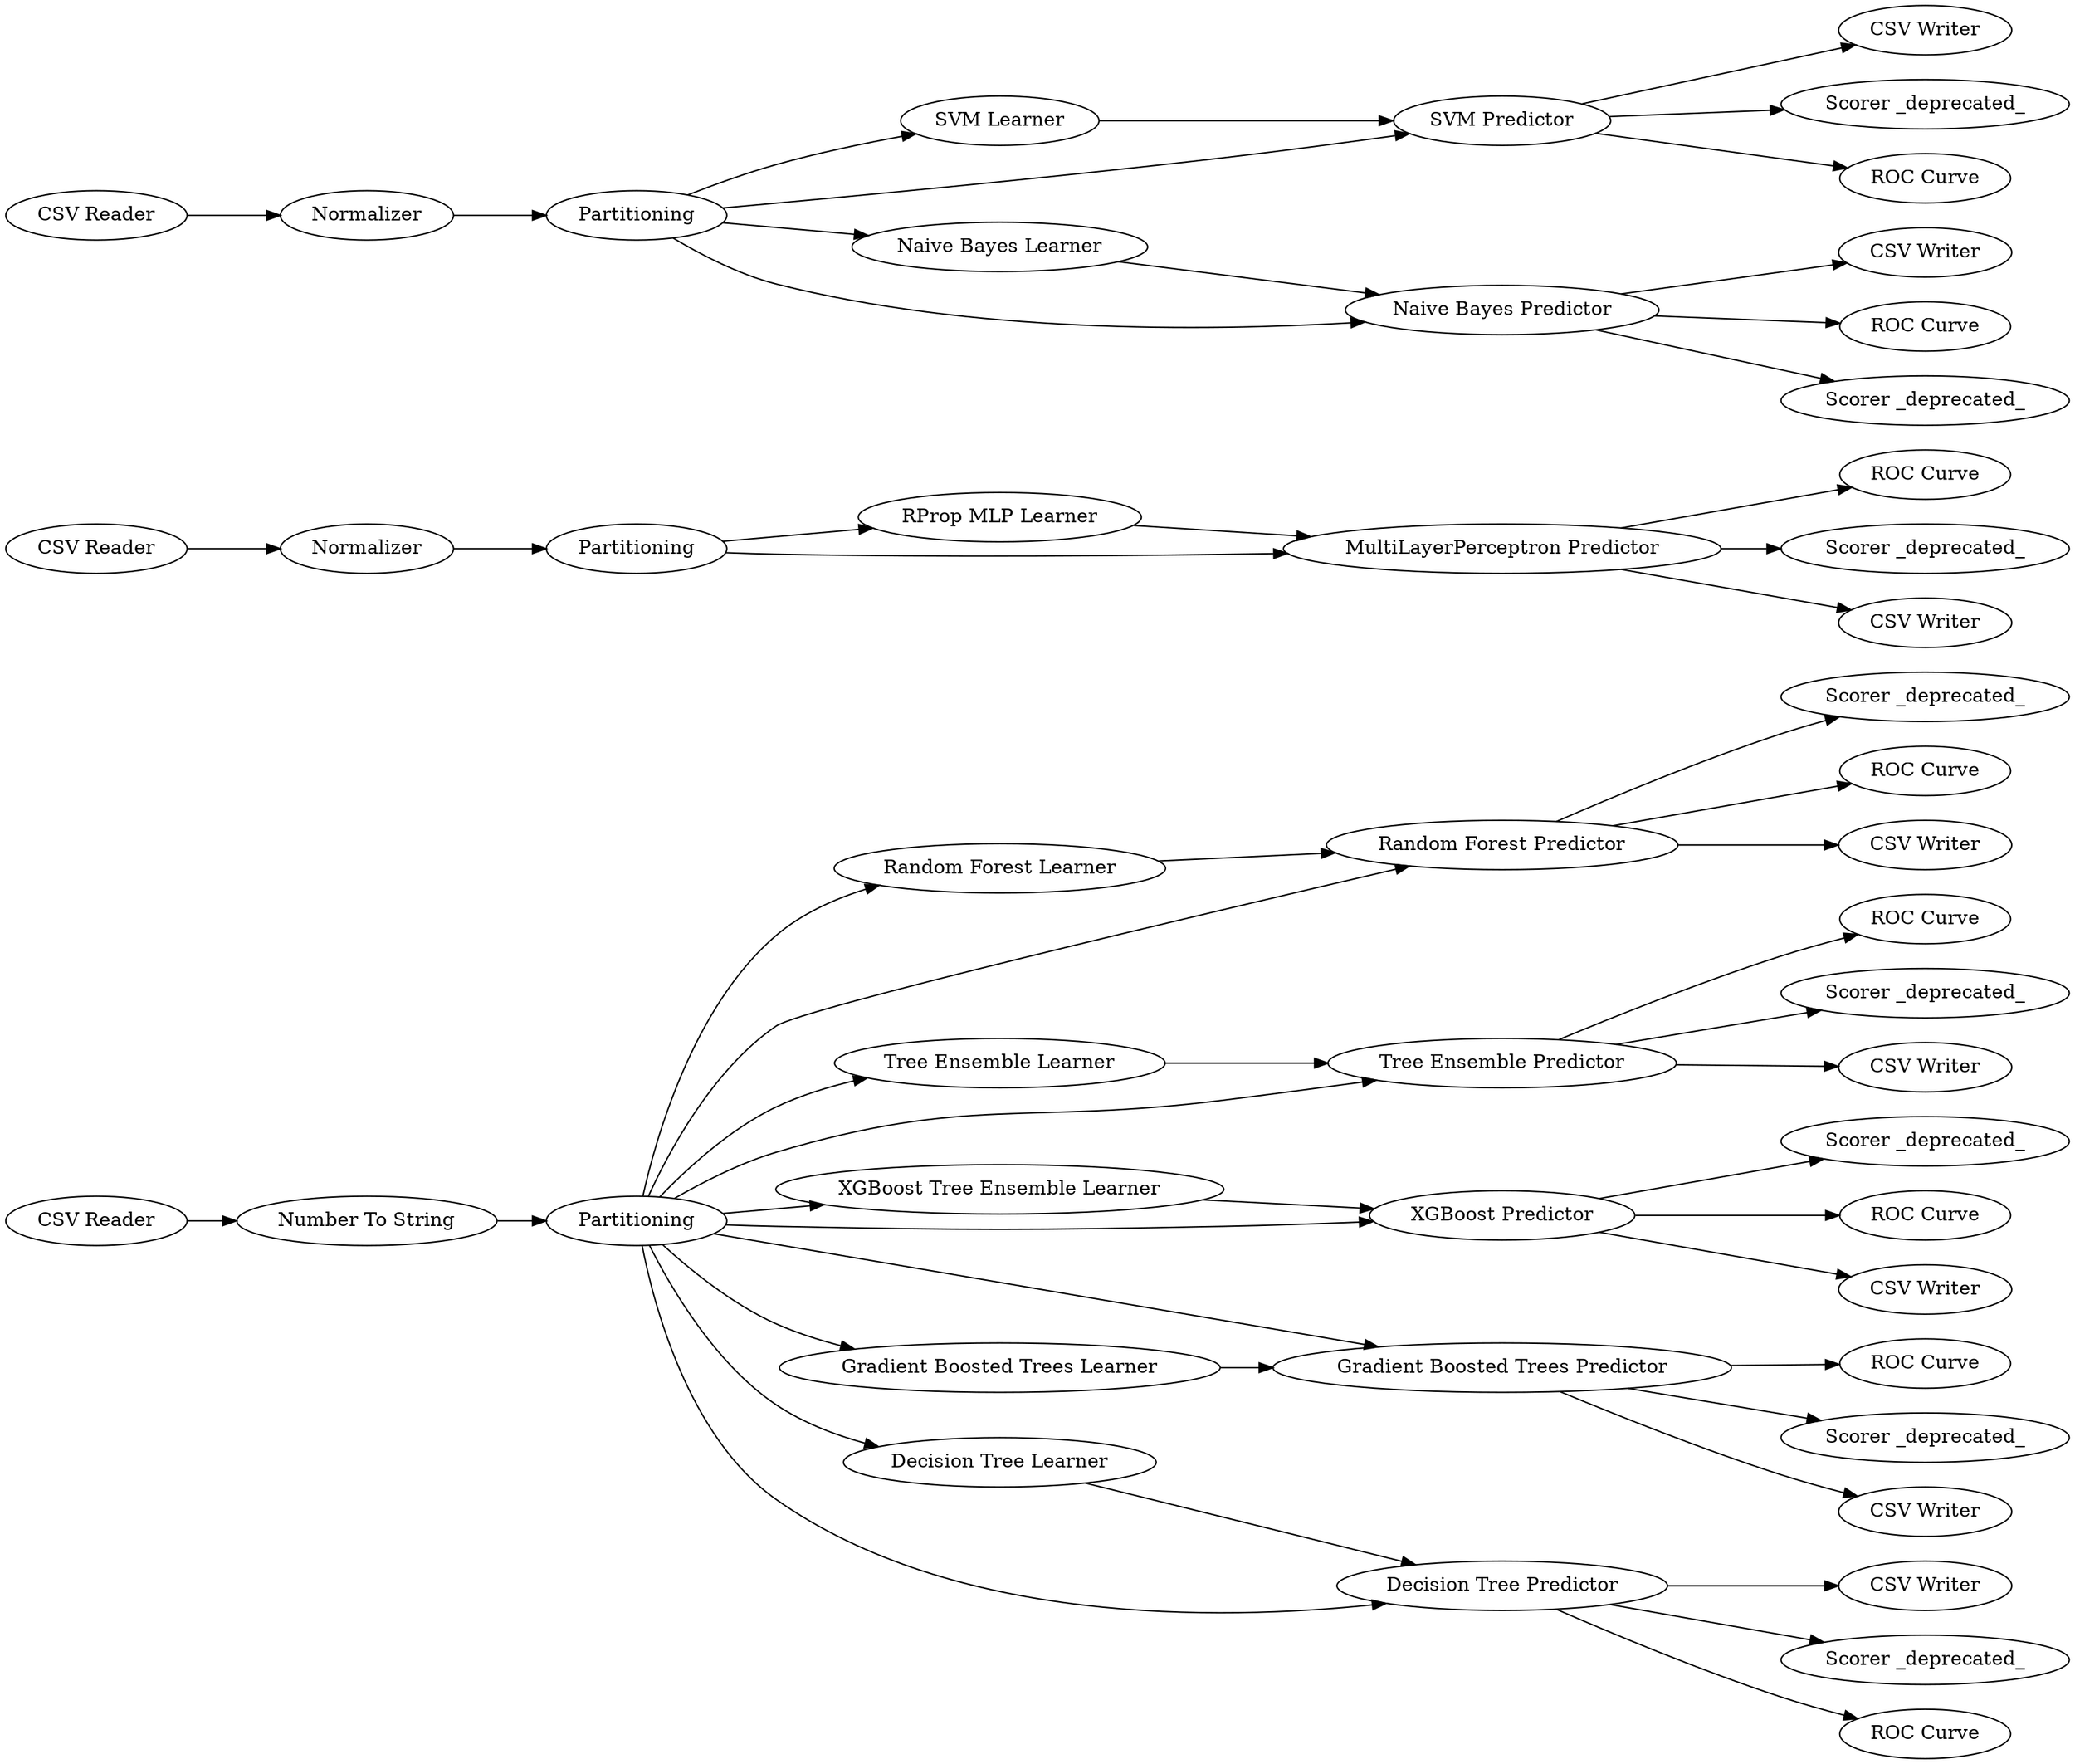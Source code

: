 digraph {
	366 [label="Random Forest Learner"]
	367 [label="Random Forest Predictor"]
	368 [label="Tree Ensemble Learner"]
	369 [label="Tree Ensemble Predictor"]
	370 [label="XGBoost Tree Ensemble Learner"]
	379 [label="CSV Reader"]
	380 [label="Number To String"]
	381 [label=Partitioning]
	382 [label="Gradient Boosted Trees Predictor"]
	383 [label="Gradient Boosted Trees Learner"]
	384 [label="Scorer _deprecated_"]
	385 [label="ROC Curve"]
	386 [label="ROC Curve"]
	387 [label="Scorer _deprecated_"]
	388 [label="ROC Curve"]
	389 [label="Scorer _deprecated_"]
	390 [label="Scorer _deprecated_"]
	392 [label="XGBoost Predictor"]
	393 [label="ROC Curve"]
	410 [label="CSV Writer"]
	424 [label="CSV Writer"]
	425 [label="CSV Writer"]
	426 [label="CSV Writer"]
	427 [label="RProp MLP Learner"]
	428 [label="MultiLayerPerceptron Predictor"]
	429 [label="Decision Tree Learner"]
	430 [label="Decision Tree Predictor"]
	431 [label="SVM Learner"]
	432 [label="SVM Predictor"]
	433 [label="Naive Bayes Learner"]
	434 [label="Naive Bayes Predictor"]
	435 [label="ROC Curve"]
	436 [label="Scorer _deprecated_"]
	437 [label="CSV Writer"]
	438 [label="CSV Writer"]
	440 [label="Scorer _deprecated_"]
	441 [label="CSV Writer"]
	443 [label="Scorer _deprecated_"]
	444 [label="CSV Writer"]
	445 [label="ROC Curve"]
	446 [label="Scorer _deprecated_"]
	447 [label=Normalizer]
	448 [label=Partitioning]
	449 [label="CSV Reader"]
	450 [label=Normalizer]
	451 [label="CSV Reader"]
	452 [label=Partitioning]
	453 [label="ROC Curve"]
	454 [label="ROC Curve"]
	366 -> 367
	367 -> 426
	367 -> 385
	367 -> 384
	368 -> 369
	369 -> 425
	369 -> 387
	369 -> 386
	370 -> 392
	379 -> 380
	380 -> 381
	381 -> 383
	381 -> 382
	381 -> 369
	381 -> 368
	381 -> 370
	381 -> 367
	381 -> 366
	381 -> 429
	381 -> 430
	381 -> 392
	382 -> 424
	382 -> 388
	382 -> 389
	383 -> 382
	392 -> 393
	392 -> 390
	392 -> 410
	427 -> 428
	428 -> 436
	428 -> 437
	428 -> 435
	429 -> 430
	430 -> 440
	430 -> 438
	430 -> 453
	431 -> 432
	432 -> 441
	432 -> 443
	432 -> 454
	433 -> 434
	434 -> 446
	434 -> 444
	434 -> 445
	447 -> 448
	448 -> 427
	448 -> 428
	449 -> 447
	450 -> 452
	451 -> 450
	452 -> 431
	452 -> 432
	452 -> 433
	452 -> 434
	rankdir=LR
}
